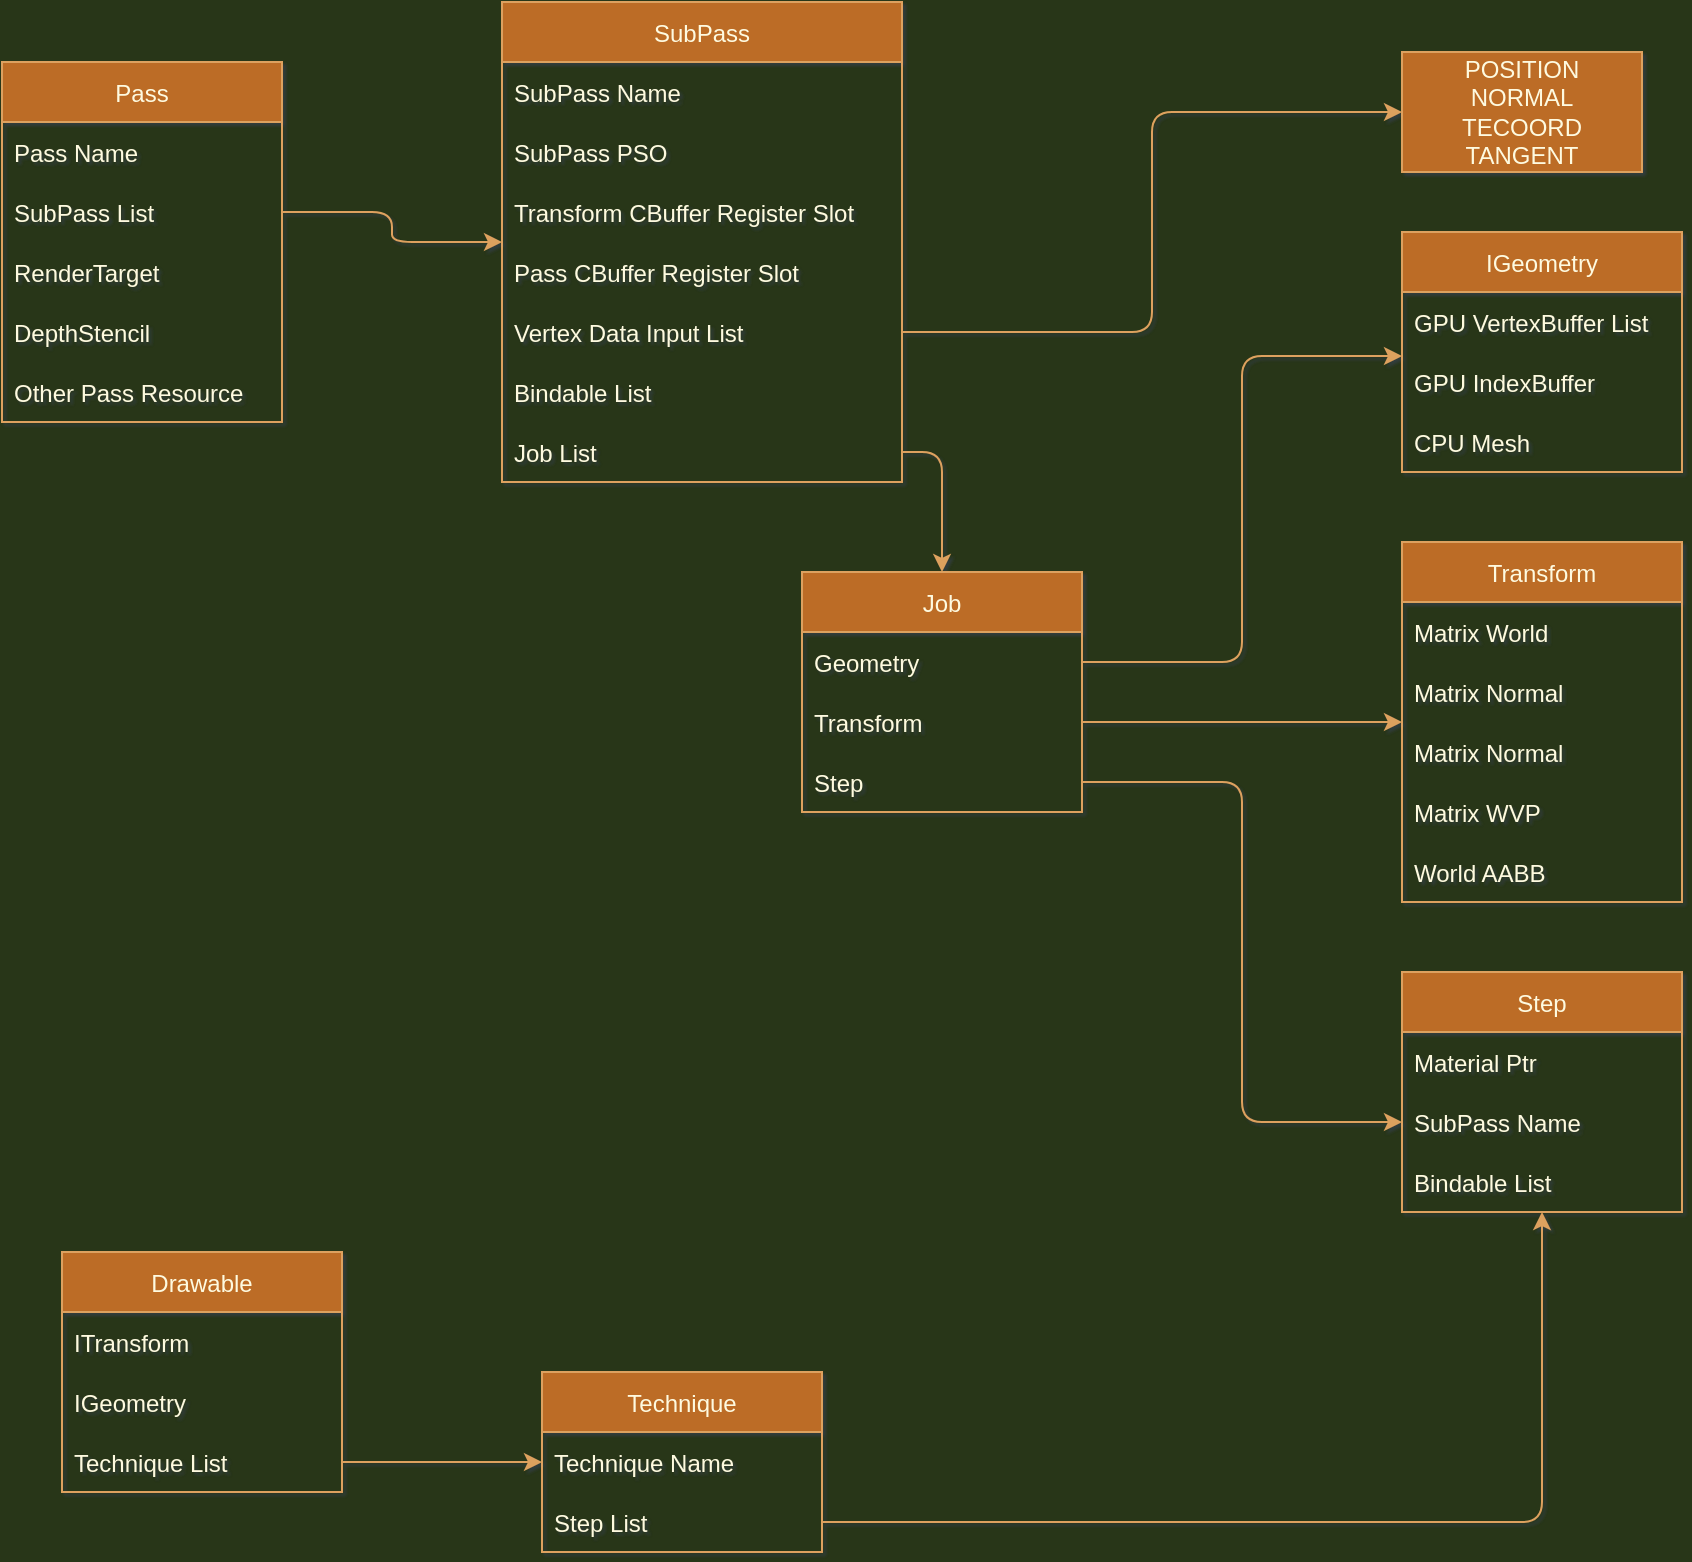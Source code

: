 <mxfile version="15.8.7" type="device"><diagram id="C5RBs43oDa-KdzZeNtuy" name="Page-1"><mxGraphModel dx="1102" dy="865" grid="1" gridSize="10" guides="1" tooltips="1" connect="1" arrows="1" fold="1" page="1" pageScale="1" pageWidth="827" pageHeight="1169" background="#283618" math="0" shadow="1"><root><mxCell id="WIyWlLk6GJQsqaUBKTNV-0"/><mxCell id="WIyWlLk6GJQsqaUBKTNV-1" parent="WIyWlLk6GJQsqaUBKTNV-0"/><mxCell id="0cCYLI6lMCRcaEV2nK9x-0" value="Pass" style="swimlane;fontStyle=0;childLayout=stackLayout;horizontal=1;startSize=30;horizontalStack=0;resizeParent=1;resizeParentMax=0;resizeLast=0;collapsible=1;marginBottom=0;rounded=0;sketch=0;fontColor=#FEFAE0;strokeColor=#DDA15E;fillColor=#BC6C25;" parent="WIyWlLk6GJQsqaUBKTNV-1" vertex="1"><mxGeometry x="370" y="275" width="140" height="180" as="geometry"/></mxCell><mxCell id="0cCYLI6lMCRcaEV2nK9x-11" value="Pass Name" style="text;strokeColor=none;fillColor=none;align=left;verticalAlign=middle;spacingLeft=4;spacingRight=4;overflow=hidden;points=[[0,0.5],[1,0.5]];portConstraint=eastwest;rotatable=0;rounded=0;sketch=0;fontColor=#FEFAE0;" parent="0cCYLI6lMCRcaEV2nK9x-0" vertex="1"><mxGeometry y="30" width="140" height="30" as="geometry"/></mxCell><mxCell id="0cCYLI6lMCRcaEV2nK9x-1" value="SubPass List" style="text;strokeColor=none;fillColor=none;align=left;verticalAlign=middle;spacingLeft=4;spacingRight=4;overflow=hidden;points=[[0,0.5],[1,0.5]];portConstraint=eastwest;rotatable=0;rounded=0;sketch=0;fontColor=#FEFAE0;" parent="0cCYLI6lMCRcaEV2nK9x-0" vertex="1"><mxGeometry y="60" width="140" height="30" as="geometry"/></mxCell><mxCell id="0cCYLI6lMCRcaEV2nK9x-2" value="RenderTarget" style="text;strokeColor=none;fillColor=none;align=left;verticalAlign=middle;spacingLeft=4;spacingRight=4;overflow=hidden;points=[[0,0.5],[1,0.5]];portConstraint=eastwest;rotatable=0;rounded=0;sketch=0;fontColor=#FEFAE0;" parent="0cCYLI6lMCRcaEV2nK9x-0" vertex="1"><mxGeometry y="90" width="140" height="30" as="geometry"/></mxCell><mxCell id="0cCYLI6lMCRcaEV2nK9x-3" value="DepthStencil" style="text;strokeColor=none;fillColor=none;align=left;verticalAlign=middle;spacingLeft=4;spacingRight=4;overflow=hidden;points=[[0,0.5],[1,0.5]];portConstraint=eastwest;rotatable=0;rounded=0;sketch=0;fontColor=#FEFAE0;" parent="0cCYLI6lMCRcaEV2nK9x-0" vertex="1"><mxGeometry y="120" width="140" height="30" as="geometry"/></mxCell><mxCell id="0cCYLI6lMCRcaEV2nK9x-4" value="Other Pass Resource" style="text;strokeColor=none;fillColor=none;align=left;verticalAlign=middle;spacingLeft=4;spacingRight=4;overflow=hidden;points=[[0,0.5],[1,0.5]];portConstraint=eastwest;rotatable=0;rounded=0;sketch=0;fontColor=#FEFAE0;" parent="0cCYLI6lMCRcaEV2nK9x-0" vertex="1"><mxGeometry y="150" width="140" height="30" as="geometry"/></mxCell><mxCell id="0cCYLI6lMCRcaEV2nK9x-5" value="SubPass" style="swimlane;fontStyle=0;childLayout=stackLayout;horizontal=1;startSize=30;horizontalStack=0;resizeParent=1;resizeParentMax=0;resizeLast=0;collapsible=1;marginBottom=0;rounded=0;sketch=0;fontColor=#FEFAE0;strokeColor=#DDA15E;fillColor=#BC6C25;" parent="WIyWlLk6GJQsqaUBKTNV-1" vertex="1"><mxGeometry x="620" y="245" width="200" height="240" as="geometry"/></mxCell><mxCell id="0cCYLI6lMCRcaEV2nK9x-6" value="SubPass Name" style="text;strokeColor=none;fillColor=none;align=left;verticalAlign=middle;spacingLeft=4;spacingRight=4;overflow=hidden;points=[[0,0.5],[1,0.5]];portConstraint=eastwest;rotatable=0;rounded=0;sketch=0;fontColor=#FEFAE0;" parent="0cCYLI6lMCRcaEV2nK9x-5" vertex="1"><mxGeometry y="30" width="200" height="30" as="geometry"/></mxCell><mxCell id="0cCYLI6lMCRcaEV2nK9x-36" value="SubPass PSO" style="text;strokeColor=none;fillColor=none;align=left;verticalAlign=middle;spacingLeft=4;spacingRight=4;overflow=hidden;points=[[0,0.5],[1,0.5]];portConstraint=eastwest;rotatable=0;rounded=0;sketch=0;fontColor=#FEFAE0;" parent="0cCYLI6lMCRcaEV2nK9x-5" vertex="1"><mxGeometry y="60" width="200" height="30" as="geometry"/></mxCell><mxCell id="0cCYLI6lMCRcaEV2nK9x-7" value="Transform CBuffer Register Slot" style="text;strokeColor=none;fillColor=none;align=left;verticalAlign=middle;spacingLeft=4;spacingRight=4;overflow=hidden;points=[[0,0.5],[1,0.5]];portConstraint=eastwest;rotatable=0;rounded=0;sketch=0;fontColor=#FEFAE0;" parent="0cCYLI6lMCRcaEV2nK9x-5" vertex="1"><mxGeometry y="90" width="200" height="30" as="geometry"/></mxCell><mxCell id="0cCYLI6lMCRcaEV2nK9x-8" value="Pass CBuffer Register Slot" style="text;strokeColor=none;fillColor=none;align=left;verticalAlign=middle;spacingLeft=4;spacingRight=4;overflow=hidden;points=[[0,0.5],[1,0.5]];portConstraint=eastwest;rotatable=0;rounded=0;sketch=0;fontColor=#FEFAE0;" parent="0cCYLI6lMCRcaEV2nK9x-5" vertex="1"><mxGeometry y="120" width="200" height="30" as="geometry"/></mxCell><mxCell id="0cCYLI6lMCRcaEV2nK9x-37" value="Vertex Data Input List" style="text;strokeColor=none;fillColor=none;align=left;verticalAlign=middle;spacingLeft=4;spacingRight=4;overflow=hidden;points=[[0,0.5],[1,0.5]];portConstraint=eastwest;rotatable=0;rounded=0;sketch=0;fontColor=#FEFAE0;" parent="0cCYLI6lMCRcaEV2nK9x-5" vertex="1"><mxGeometry y="150" width="200" height="30" as="geometry"/></mxCell><mxCell id="0cCYLI6lMCRcaEV2nK9x-48" value="Bindable List" style="text;strokeColor=none;fillColor=none;align=left;verticalAlign=middle;spacingLeft=4;spacingRight=4;overflow=hidden;points=[[0,0.5],[1,0.5]];portConstraint=eastwest;rotatable=0;rounded=0;sketch=0;fontColor=#FEFAE0;" parent="0cCYLI6lMCRcaEV2nK9x-5" vertex="1"><mxGeometry y="180" width="200" height="30" as="geometry"/></mxCell><mxCell id="0cCYLI6lMCRcaEV2nK9x-13" value="Job List" style="text;strokeColor=none;fillColor=none;align=left;verticalAlign=middle;spacingLeft=4;spacingRight=4;overflow=hidden;points=[[0,0.5],[1,0.5]];portConstraint=eastwest;rotatable=0;rounded=0;sketch=0;fontColor=#FEFAE0;" parent="0cCYLI6lMCRcaEV2nK9x-5" vertex="1"><mxGeometry y="210" width="200" height="30" as="geometry"/></mxCell><mxCell id="0cCYLI6lMCRcaEV2nK9x-14" value="Job" style="swimlane;fontStyle=0;childLayout=stackLayout;horizontal=1;startSize=30;horizontalStack=0;resizeParent=1;resizeParentMax=0;resizeLast=0;collapsible=1;marginBottom=0;rounded=0;sketch=0;fontColor=#FEFAE0;strokeColor=#DDA15E;fillColor=#BC6C25;" parent="WIyWlLk6GJQsqaUBKTNV-1" vertex="1"><mxGeometry x="770" y="530" width="140" height="120" as="geometry"/></mxCell><mxCell id="0cCYLI6lMCRcaEV2nK9x-15" value="Geometry" style="text;strokeColor=none;fillColor=none;align=left;verticalAlign=middle;spacingLeft=4;spacingRight=4;overflow=hidden;points=[[0,0.5],[1,0.5]];portConstraint=eastwest;rotatable=0;rounded=0;sketch=0;fontColor=#FEFAE0;" parent="0cCYLI6lMCRcaEV2nK9x-14" vertex="1"><mxGeometry y="30" width="140" height="30" as="geometry"/></mxCell><mxCell id="0cCYLI6lMCRcaEV2nK9x-16" value="Transform" style="text;strokeColor=none;fillColor=none;align=left;verticalAlign=middle;spacingLeft=4;spacingRight=4;overflow=hidden;points=[[0,0.5],[1,0.5]];portConstraint=eastwest;rotatable=0;rounded=0;sketch=0;fontColor=#FEFAE0;" parent="0cCYLI6lMCRcaEV2nK9x-14" vertex="1"><mxGeometry y="60" width="140" height="30" as="geometry"/></mxCell><mxCell id="0cCYLI6lMCRcaEV2nK9x-17" value="Step" style="text;strokeColor=none;fillColor=none;align=left;verticalAlign=middle;spacingLeft=4;spacingRight=4;overflow=hidden;points=[[0,0.5],[1,0.5]];portConstraint=eastwest;rotatable=0;rounded=0;sketch=0;fontColor=#FEFAE0;" parent="0cCYLI6lMCRcaEV2nK9x-14" vertex="1"><mxGeometry y="90" width="140" height="30" as="geometry"/></mxCell><mxCell id="0cCYLI6lMCRcaEV2nK9x-18" style="edgeStyle=orthogonalEdgeStyle;curved=0;rounded=1;sketch=0;orthogonalLoop=1;jettySize=auto;html=1;exitX=1;exitY=0.5;exitDx=0;exitDy=0;entryX=0.5;entryY=0;entryDx=0;entryDy=0;fontColor=#FEFAE0;strokeColor=#DDA15E;fillColor=#BC6C25;labelBackgroundColor=#283618;" parent="WIyWlLk6GJQsqaUBKTNV-1" source="0cCYLI6lMCRcaEV2nK9x-13" target="0cCYLI6lMCRcaEV2nK9x-14" edge="1"><mxGeometry relative="1" as="geometry"/></mxCell><mxCell id="0cCYLI6lMCRcaEV2nK9x-19" value="IGeometry" style="swimlane;fontStyle=0;childLayout=stackLayout;horizontal=1;startSize=30;horizontalStack=0;resizeParent=1;resizeParentMax=0;resizeLast=0;collapsible=1;marginBottom=0;rounded=0;sketch=0;fontColor=#FEFAE0;strokeColor=#DDA15E;fillColor=#BC6C25;" parent="WIyWlLk6GJQsqaUBKTNV-1" vertex="1"><mxGeometry x="1070" y="360" width="140" height="120" as="geometry"/></mxCell><mxCell id="0cCYLI6lMCRcaEV2nK9x-20" value="GPU VertexBuffer List" style="text;strokeColor=none;fillColor=none;align=left;verticalAlign=middle;spacingLeft=4;spacingRight=4;overflow=hidden;points=[[0,0.5],[1,0.5]];portConstraint=eastwest;rotatable=0;rounded=0;sketch=0;fontColor=#FEFAE0;" parent="0cCYLI6lMCRcaEV2nK9x-19" vertex="1"><mxGeometry y="30" width="140" height="30" as="geometry"/></mxCell><mxCell id="0cCYLI6lMCRcaEV2nK9x-21" value="GPU IndexBuffer" style="text;strokeColor=none;fillColor=none;align=left;verticalAlign=middle;spacingLeft=4;spacingRight=4;overflow=hidden;points=[[0,0.5],[1,0.5]];portConstraint=eastwest;rotatable=0;rounded=0;sketch=0;fontColor=#FEFAE0;" parent="0cCYLI6lMCRcaEV2nK9x-19" vertex="1"><mxGeometry y="60" width="140" height="30" as="geometry"/></mxCell><mxCell id="0cCYLI6lMCRcaEV2nK9x-22" value="CPU Mesh" style="text;strokeColor=none;fillColor=none;align=left;verticalAlign=middle;spacingLeft=4;spacingRight=4;overflow=hidden;points=[[0,0.5],[1,0.5]];portConstraint=eastwest;rotatable=0;rounded=0;sketch=0;fontColor=#FEFAE0;" parent="0cCYLI6lMCRcaEV2nK9x-19" vertex="1"><mxGeometry y="90" width="140" height="30" as="geometry"/></mxCell><mxCell id="0cCYLI6lMCRcaEV2nK9x-24" value="Transform" style="swimlane;fontStyle=0;childLayout=stackLayout;horizontal=1;startSize=30;horizontalStack=0;resizeParent=1;resizeParentMax=0;resizeLast=0;collapsible=1;marginBottom=0;rounded=0;sketch=0;fontColor=#FEFAE0;strokeColor=#DDA15E;fillColor=#BC6C25;" parent="WIyWlLk6GJQsqaUBKTNV-1" vertex="1"><mxGeometry x="1070" y="515" width="140" height="180" as="geometry"/></mxCell><mxCell id="0cCYLI6lMCRcaEV2nK9x-25" value="Matrix World" style="text;strokeColor=none;fillColor=none;align=left;verticalAlign=middle;spacingLeft=4;spacingRight=4;overflow=hidden;points=[[0,0.5],[1,0.5]];portConstraint=eastwest;rotatable=0;rounded=0;sketch=0;fontColor=#FEFAE0;" parent="0cCYLI6lMCRcaEV2nK9x-24" vertex="1"><mxGeometry y="30" width="140" height="30" as="geometry"/></mxCell><mxCell id="0cCYLI6lMCRcaEV2nK9x-45" value="Matrix Normal" style="text;strokeColor=none;fillColor=none;align=left;verticalAlign=middle;spacingLeft=4;spacingRight=4;overflow=hidden;points=[[0,0.5],[1,0.5]];portConstraint=eastwest;rotatable=0;rounded=0;sketch=0;fontColor=#FEFAE0;" parent="0cCYLI6lMCRcaEV2nK9x-24" vertex="1"><mxGeometry y="60" width="140" height="30" as="geometry"/></mxCell><mxCell id="0cCYLI6lMCRcaEV2nK9x-26" value="Matrix Normal" style="text;strokeColor=none;fillColor=none;align=left;verticalAlign=middle;spacingLeft=4;spacingRight=4;overflow=hidden;points=[[0,0.5],[1,0.5]];portConstraint=eastwest;rotatable=0;rounded=0;sketch=0;fontColor=#FEFAE0;" parent="0cCYLI6lMCRcaEV2nK9x-24" vertex="1"><mxGeometry y="90" width="140" height="30" as="geometry"/></mxCell><mxCell id="0cCYLI6lMCRcaEV2nK9x-27" value="Matrix WVP" style="text;strokeColor=none;fillColor=none;align=left;verticalAlign=middle;spacingLeft=4;spacingRight=4;overflow=hidden;points=[[0,0.5],[1,0.5]];portConstraint=eastwest;rotatable=0;rounded=0;sketch=0;fontColor=#FEFAE0;" parent="0cCYLI6lMCRcaEV2nK9x-24" vertex="1"><mxGeometry y="120" width="140" height="30" as="geometry"/></mxCell><mxCell id="0cCYLI6lMCRcaEV2nK9x-44" value="World AABB" style="text;strokeColor=none;fillColor=none;align=left;verticalAlign=middle;spacingLeft=4;spacingRight=4;overflow=hidden;points=[[0,0.5],[1,0.5]];portConstraint=eastwest;rotatable=0;rounded=0;sketch=0;fontColor=#FEFAE0;" parent="0cCYLI6lMCRcaEV2nK9x-24" vertex="1"><mxGeometry y="150" width="140" height="30" as="geometry"/></mxCell><mxCell id="0cCYLI6lMCRcaEV2nK9x-29" style="edgeStyle=orthogonalEdgeStyle;curved=0;rounded=1;sketch=0;orthogonalLoop=1;jettySize=auto;html=1;exitX=1;exitY=0.5;exitDx=0;exitDy=0;fontColor=#FEFAE0;strokeColor=#DDA15E;fillColor=#BC6C25;labelBackgroundColor=#283618;" parent="WIyWlLk6GJQsqaUBKTNV-1" source="0cCYLI6lMCRcaEV2nK9x-16" target="0cCYLI6lMCRcaEV2nK9x-24" edge="1"><mxGeometry relative="1" as="geometry"/></mxCell><mxCell id="0cCYLI6lMCRcaEV2nK9x-30" style="edgeStyle=orthogonalEdgeStyle;curved=0;rounded=1;sketch=0;orthogonalLoop=1;jettySize=auto;html=1;exitX=1;exitY=0.5;exitDx=0;exitDy=0;entryX=0;entryY=0.067;entryDx=0;entryDy=0;entryPerimeter=0;fontColor=#FEFAE0;strokeColor=#DDA15E;fillColor=#BC6C25;labelBackgroundColor=#283618;" parent="WIyWlLk6GJQsqaUBKTNV-1" source="0cCYLI6lMCRcaEV2nK9x-15" target="0cCYLI6lMCRcaEV2nK9x-21" edge="1"><mxGeometry relative="1" as="geometry"/></mxCell><mxCell id="0cCYLI6lMCRcaEV2nK9x-31" value="Step" style="swimlane;fontStyle=0;childLayout=stackLayout;horizontal=1;startSize=30;horizontalStack=0;resizeParent=1;resizeParentMax=0;resizeLast=0;collapsible=1;marginBottom=0;rounded=0;sketch=0;fontColor=#FEFAE0;strokeColor=#DDA15E;fillColor=#BC6C25;" parent="WIyWlLk6GJQsqaUBKTNV-1" vertex="1"><mxGeometry x="1070" y="730" width="140" height="120" as="geometry"/></mxCell><mxCell id="0cCYLI6lMCRcaEV2nK9x-32" value="Material Ptr" style="text;strokeColor=none;fillColor=none;align=left;verticalAlign=middle;spacingLeft=4;spacingRight=4;overflow=hidden;points=[[0,0.5],[1,0.5]];portConstraint=eastwest;rotatable=0;rounded=0;sketch=0;fontColor=#FEFAE0;" parent="0cCYLI6lMCRcaEV2nK9x-31" vertex="1"><mxGeometry y="30" width="140" height="30" as="geometry"/></mxCell><mxCell id="0cCYLI6lMCRcaEV2nK9x-46" value="SubPass Name" style="text;strokeColor=none;fillColor=none;align=left;verticalAlign=middle;spacingLeft=4;spacingRight=4;overflow=hidden;points=[[0,0.5],[1,0.5]];portConstraint=eastwest;rotatable=0;rounded=0;sketch=0;fontColor=#FEFAE0;" parent="0cCYLI6lMCRcaEV2nK9x-31" vertex="1"><mxGeometry y="60" width="140" height="30" as="geometry"/></mxCell><mxCell id="0cCYLI6lMCRcaEV2nK9x-33" value="Bindable List" style="text;strokeColor=none;fillColor=none;align=left;verticalAlign=middle;spacingLeft=4;spacingRight=4;overflow=hidden;points=[[0,0.5],[1,0.5]];portConstraint=eastwest;rotatable=0;rounded=0;sketch=0;fontColor=#FEFAE0;" parent="0cCYLI6lMCRcaEV2nK9x-31" vertex="1"><mxGeometry y="90" width="140" height="30" as="geometry"/></mxCell><mxCell id="0cCYLI6lMCRcaEV2nK9x-41" value="POSITION&lt;br&gt;NORMAL&lt;br&gt;TECOORD&lt;br&gt;TANGENT" style="rounded=0;whiteSpace=wrap;html=1;sketch=0;fontColor=#FEFAE0;strokeColor=#DDA15E;fillColor=#BC6C25;" parent="WIyWlLk6GJQsqaUBKTNV-1" vertex="1"><mxGeometry x="1070" y="270" width="120" height="60" as="geometry"/></mxCell><mxCell id="0cCYLI6lMCRcaEV2nK9x-43" style="edgeStyle=orthogonalEdgeStyle;curved=0;rounded=1;sketch=0;orthogonalLoop=1;jettySize=auto;html=1;entryX=0;entryY=0.5;entryDx=0;entryDy=0;fontColor=#FEFAE0;strokeColor=#DDA15E;fillColor=#BC6C25;labelBackgroundColor=#283618;" parent="WIyWlLk6GJQsqaUBKTNV-1" source="0cCYLI6lMCRcaEV2nK9x-37" target="0cCYLI6lMCRcaEV2nK9x-41" edge="1"><mxGeometry relative="1" as="geometry"/></mxCell><mxCell id="0cCYLI6lMCRcaEV2nK9x-47" style="edgeStyle=orthogonalEdgeStyle;curved=0;rounded=1;sketch=0;orthogonalLoop=1;jettySize=auto;html=1;exitX=1;exitY=0.5;exitDx=0;exitDy=0;entryX=0;entryY=0.5;entryDx=0;entryDy=0;fontColor=#FEFAE0;strokeColor=#DDA15E;fillColor=#BC6C25;labelBackgroundColor=#283618;" parent="WIyWlLk6GJQsqaUBKTNV-1" source="0cCYLI6lMCRcaEV2nK9x-17" target="0cCYLI6lMCRcaEV2nK9x-46" edge="1"><mxGeometry relative="1" as="geometry"/></mxCell><mxCell id="0cCYLI6lMCRcaEV2nK9x-49" style="edgeStyle=orthogonalEdgeStyle;curved=0;rounded=1;sketch=0;orthogonalLoop=1;jettySize=auto;html=1;exitX=1;exitY=0.5;exitDx=0;exitDy=0;fontColor=#FEFAE0;strokeColor=#DDA15E;fillColor=#BC6C25;labelBackgroundColor=#283618;" parent="WIyWlLk6GJQsqaUBKTNV-1" source="0cCYLI6lMCRcaEV2nK9x-1" target="0cCYLI6lMCRcaEV2nK9x-5" edge="1"><mxGeometry relative="1" as="geometry"/></mxCell><mxCell id="XzcwhJ36RDwxF3QgV2oR-0" value="Drawable" style="swimlane;fontStyle=0;childLayout=stackLayout;horizontal=1;startSize=30;horizontalStack=0;resizeParent=1;resizeParentMax=0;resizeLast=0;collapsible=1;marginBottom=0;rounded=0;sketch=0;fontColor=#FEFAE0;strokeColor=#DDA15E;fillColor=#BC6C25;" vertex="1" parent="WIyWlLk6GJQsqaUBKTNV-1"><mxGeometry x="400" y="870" width="140" height="120" as="geometry"/></mxCell><mxCell id="XzcwhJ36RDwxF3QgV2oR-1" value="ITransform" style="text;strokeColor=none;fillColor=none;align=left;verticalAlign=middle;spacingLeft=4;spacingRight=4;overflow=hidden;points=[[0,0.5],[1,0.5]];portConstraint=eastwest;rotatable=0;rounded=0;sketch=0;fontColor=#FEFAE0;" vertex="1" parent="XzcwhJ36RDwxF3QgV2oR-0"><mxGeometry y="30" width="140" height="30" as="geometry"/></mxCell><mxCell id="XzcwhJ36RDwxF3QgV2oR-2" value="IGeometry" style="text;strokeColor=none;fillColor=none;align=left;verticalAlign=middle;spacingLeft=4;spacingRight=4;overflow=hidden;points=[[0,0.5],[1,0.5]];portConstraint=eastwest;rotatable=0;rounded=0;sketch=0;fontColor=#FEFAE0;" vertex="1" parent="XzcwhJ36RDwxF3QgV2oR-0"><mxGeometry y="60" width="140" height="30" as="geometry"/></mxCell><mxCell id="XzcwhJ36RDwxF3QgV2oR-3" value="Technique List" style="text;strokeColor=none;fillColor=none;align=left;verticalAlign=middle;spacingLeft=4;spacingRight=4;overflow=hidden;points=[[0,0.5],[1,0.5]];portConstraint=eastwest;rotatable=0;rounded=0;sketch=0;fontColor=#FEFAE0;" vertex="1" parent="XzcwhJ36RDwxF3QgV2oR-0"><mxGeometry y="90" width="140" height="30" as="geometry"/></mxCell><mxCell id="XzcwhJ36RDwxF3QgV2oR-4" value="Technique" style="swimlane;fontStyle=0;childLayout=stackLayout;horizontal=1;startSize=30;horizontalStack=0;resizeParent=1;resizeParentMax=0;resizeLast=0;collapsible=1;marginBottom=0;rounded=0;sketch=0;fontColor=#FEFAE0;strokeColor=#DDA15E;fillColor=#BC6C25;" vertex="1" parent="WIyWlLk6GJQsqaUBKTNV-1"><mxGeometry x="640" y="930" width="140" height="90" as="geometry"/></mxCell><mxCell id="XzcwhJ36RDwxF3QgV2oR-5" value="Technique Name" style="text;strokeColor=none;fillColor=none;align=left;verticalAlign=middle;spacingLeft=4;spacingRight=4;overflow=hidden;points=[[0,0.5],[1,0.5]];portConstraint=eastwest;rotatable=0;rounded=0;sketch=0;fontColor=#FEFAE0;" vertex="1" parent="XzcwhJ36RDwxF3QgV2oR-4"><mxGeometry y="30" width="140" height="30" as="geometry"/></mxCell><mxCell id="XzcwhJ36RDwxF3QgV2oR-6" value="Step List" style="text;strokeColor=none;fillColor=none;align=left;verticalAlign=middle;spacingLeft=4;spacingRight=4;overflow=hidden;points=[[0,0.5],[1,0.5]];portConstraint=eastwest;rotatable=0;rounded=0;sketch=0;fontColor=#FEFAE0;" vertex="1" parent="XzcwhJ36RDwxF3QgV2oR-4"><mxGeometry y="60" width="140" height="30" as="geometry"/></mxCell><mxCell id="XzcwhJ36RDwxF3QgV2oR-8" style="edgeStyle=orthogonalEdgeStyle;curved=0;rounded=1;sketch=0;orthogonalLoop=1;jettySize=auto;html=1;exitX=1;exitY=0.5;exitDx=0;exitDy=0;fontColor=#FEFAE0;strokeColor=#DDA15E;fillColor=#BC6C25;" edge="1" parent="WIyWlLk6GJQsqaUBKTNV-1" source="XzcwhJ36RDwxF3QgV2oR-3" target="XzcwhJ36RDwxF3QgV2oR-4"><mxGeometry relative="1" as="geometry"/></mxCell><mxCell id="XzcwhJ36RDwxF3QgV2oR-10" style="edgeStyle=orthogonalEdgeStyle;curved=0;rounded=1;sketch=0;orthogonalLoop=1;jettySize=auto;html=1;exitX=1;exitY=0.5;exitDx=0;exitDy=0;fontColor=#FEFAE0;strokeColor=#DDA15E;fillColor=#BC6C25;" edge="1" parent="WIyWlLk6GJQsqaUBKTNV-1" source="XzcwhJ36RDwxF3QgV2oR-6" target="0cCYLI6lMCRcaEV2nK9x-31"><mxGeometry relative="1" as="geometry"/></mxCell></root></mxGraphModel></diagram></mxfile>